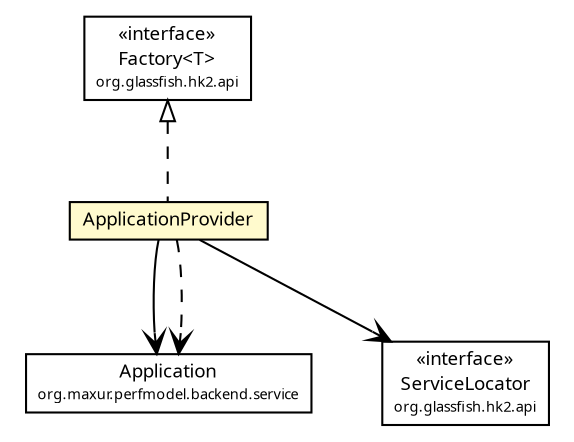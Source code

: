 #!/usr/local/bin/dot
#
# Class diagram 
# Generated by UMLGraph version R5_6-24-gf6e263 (http://www.umlgraph.org/)
#

digraph G {
	edge [fontname="Trebuchet MS",fontsize=10,labelfontname="Trebuchet MS",labelfontsize=10];
	node [fontname="Trebuchet MS",fontsize=10,shape=plaintext];
	nodesep=0.25;
	ranksep=0.5;
	// org.maxur.perfmodel.backend.ApplicationProvider
	c386 [label=<<table title="org.maxur.perfmodel.backend.ApplicationProvider" border="0" cellborder="1" cellspacing="0" cellpadding="2" port="p" bgcolor="lemonChiffon" href="./ApplicationProvider.html">
		<tr><td><table border="0" cellspacing="0" cellpadding="1">
<tr><td align="center" balign="center"><font face="Trebuchet MS"> ApplicationProvider </font></td></tr>
		</table></td></tr>
		</table>>, URL="./ApplicationProvider.html", fontname="Trebuchet MS", fontcolor="black", fontsize=9.0];
	// org.maxur.perfmodel.backend.service.Application
	c408 [label=<<table title="org.maxur.perfmodel.backend.service.Application" border="0" cellborder="1" cellspacing="0" cellpadding="2" port="p" href="./service/Application.html">
		<tr><td><table border="0" cellspacing="0" cellpadding="1">
<tr><td align="center" balign="center"><font face="Trebuchet MS"> Application </font></td></tr>
<tr><td align="center" balign="center"><font face="Trebuchet MS" point-size="7.0"> org.maxur.perfmodel.backend.service </font></td></tr>
		</table></td></tr>
		</table>>, URL="./service/Application.html", fontname="Trebuchet MS", fontcolor="black", fontsize=9.0];
	//org.maxur.perfmodel.backend.ApplicationProvider implements org.glassfish.hk2.api.Factory<T>
	c415:p -> c386:p [dir=back,arrowtail=empty,style=dashed];
	// org.maxur.perfmodel.backend.ApplicationProvider NAVASSOC org.maxur.perfmodel.backend.service.Application
	c386:p -> c408:p [taillabel="", label="", headlabel="", fontname="Trebuchet MS", fontcolor="black", fontsize=10.0, color="black", arrowhead=open];
	// org.maxur.perfmodel.backend.ApplicationProvider NAVASSOC org.glassfish.hk2.api.ServiceLocator
	c386:p -> c416:p [taillabel="", label="", headlabel="", fontname="Trebuchet MS", fontcolor="black", fontsize=10.0, color="black", arrowhead=open];
	// org.maxur.perfmodel.backend.ApplicationProvider DEPEND org.maxur.perfmodel.backend.service.Application
	c386:p -> c408:p [taillabel="", label="", headlabel="", fontname="Trebuchet MS", fontcolor="black", fontsize=10.0, color="black", arrowhead=open, style=dashed];
	// org.glassfish.hk2.api.Factory<T>
	c415 [label=<<table title="org.glassfish.hk2.api.Factory" border="0" cellborder="1" cellspacing="0" cellpadding="2" port="p" href="http://java.sun.com/j2se/1.4.2/docs/api/org/glassfish/hk2/api/Factory.html">
		<tr><td><table border="0" cellspacing="0" cellpadding="1">
<tr><td align="center" balign="center"> &#171;interface&#187; </td></tr>
<tr><td align="center" balign="center"><font face="Trebuchet MS"> Factory&lt;T&gt; </font></td></tr>
<tr><td align="center" balign="center"><font face="Trebuchet MS" point-size="7.0"> org.glassfish.hk2.api </font></td></tr>
		</table></td></tr>
		</table>>, URL="http://java.sun.com/j2se/1.4.2/docs/api/org/glassfish/hk2/api/Factory.html", fontname="Trebuchet MS", fontcolor="black", fontsize=9.0];
	// org.glassfish.hk2.api.ServiceLocator
	c416 [label=<<table title="org.glassfish.hk2.api.ServiceLocator" border="0" cellborder="1" cellspacing="0" cellpadding="2" port="p" href="http://java.sun.com/j2se/1.4.2/docs/api/org/glassfish/hk2/api/ServiceLocator.html">
		<tr><td><table border="0" cellspacing="0" cellpadding="1">
<tr><td align="center" balign="center"> &#171;interface&#187; </td></tr>
<tr><td align="center" balign="center"><font face="Trebuchet MS"> ServiceLocator </font></td></tr>
<tr><td align="center" balign="center"><font face="Trebuchet MS" point-size="7.0"> org.glassfish.hk2.api </font></td></tr>
		</table></td></tr>
		</table>>, URL="http://java.sun.com/j2se/1.4.2/docs/api/org/glassfish/hk2/api/ServiceLocator.html", fontname="Trebuchet MS", fontcolor="black", fontsize=9.0];
}

